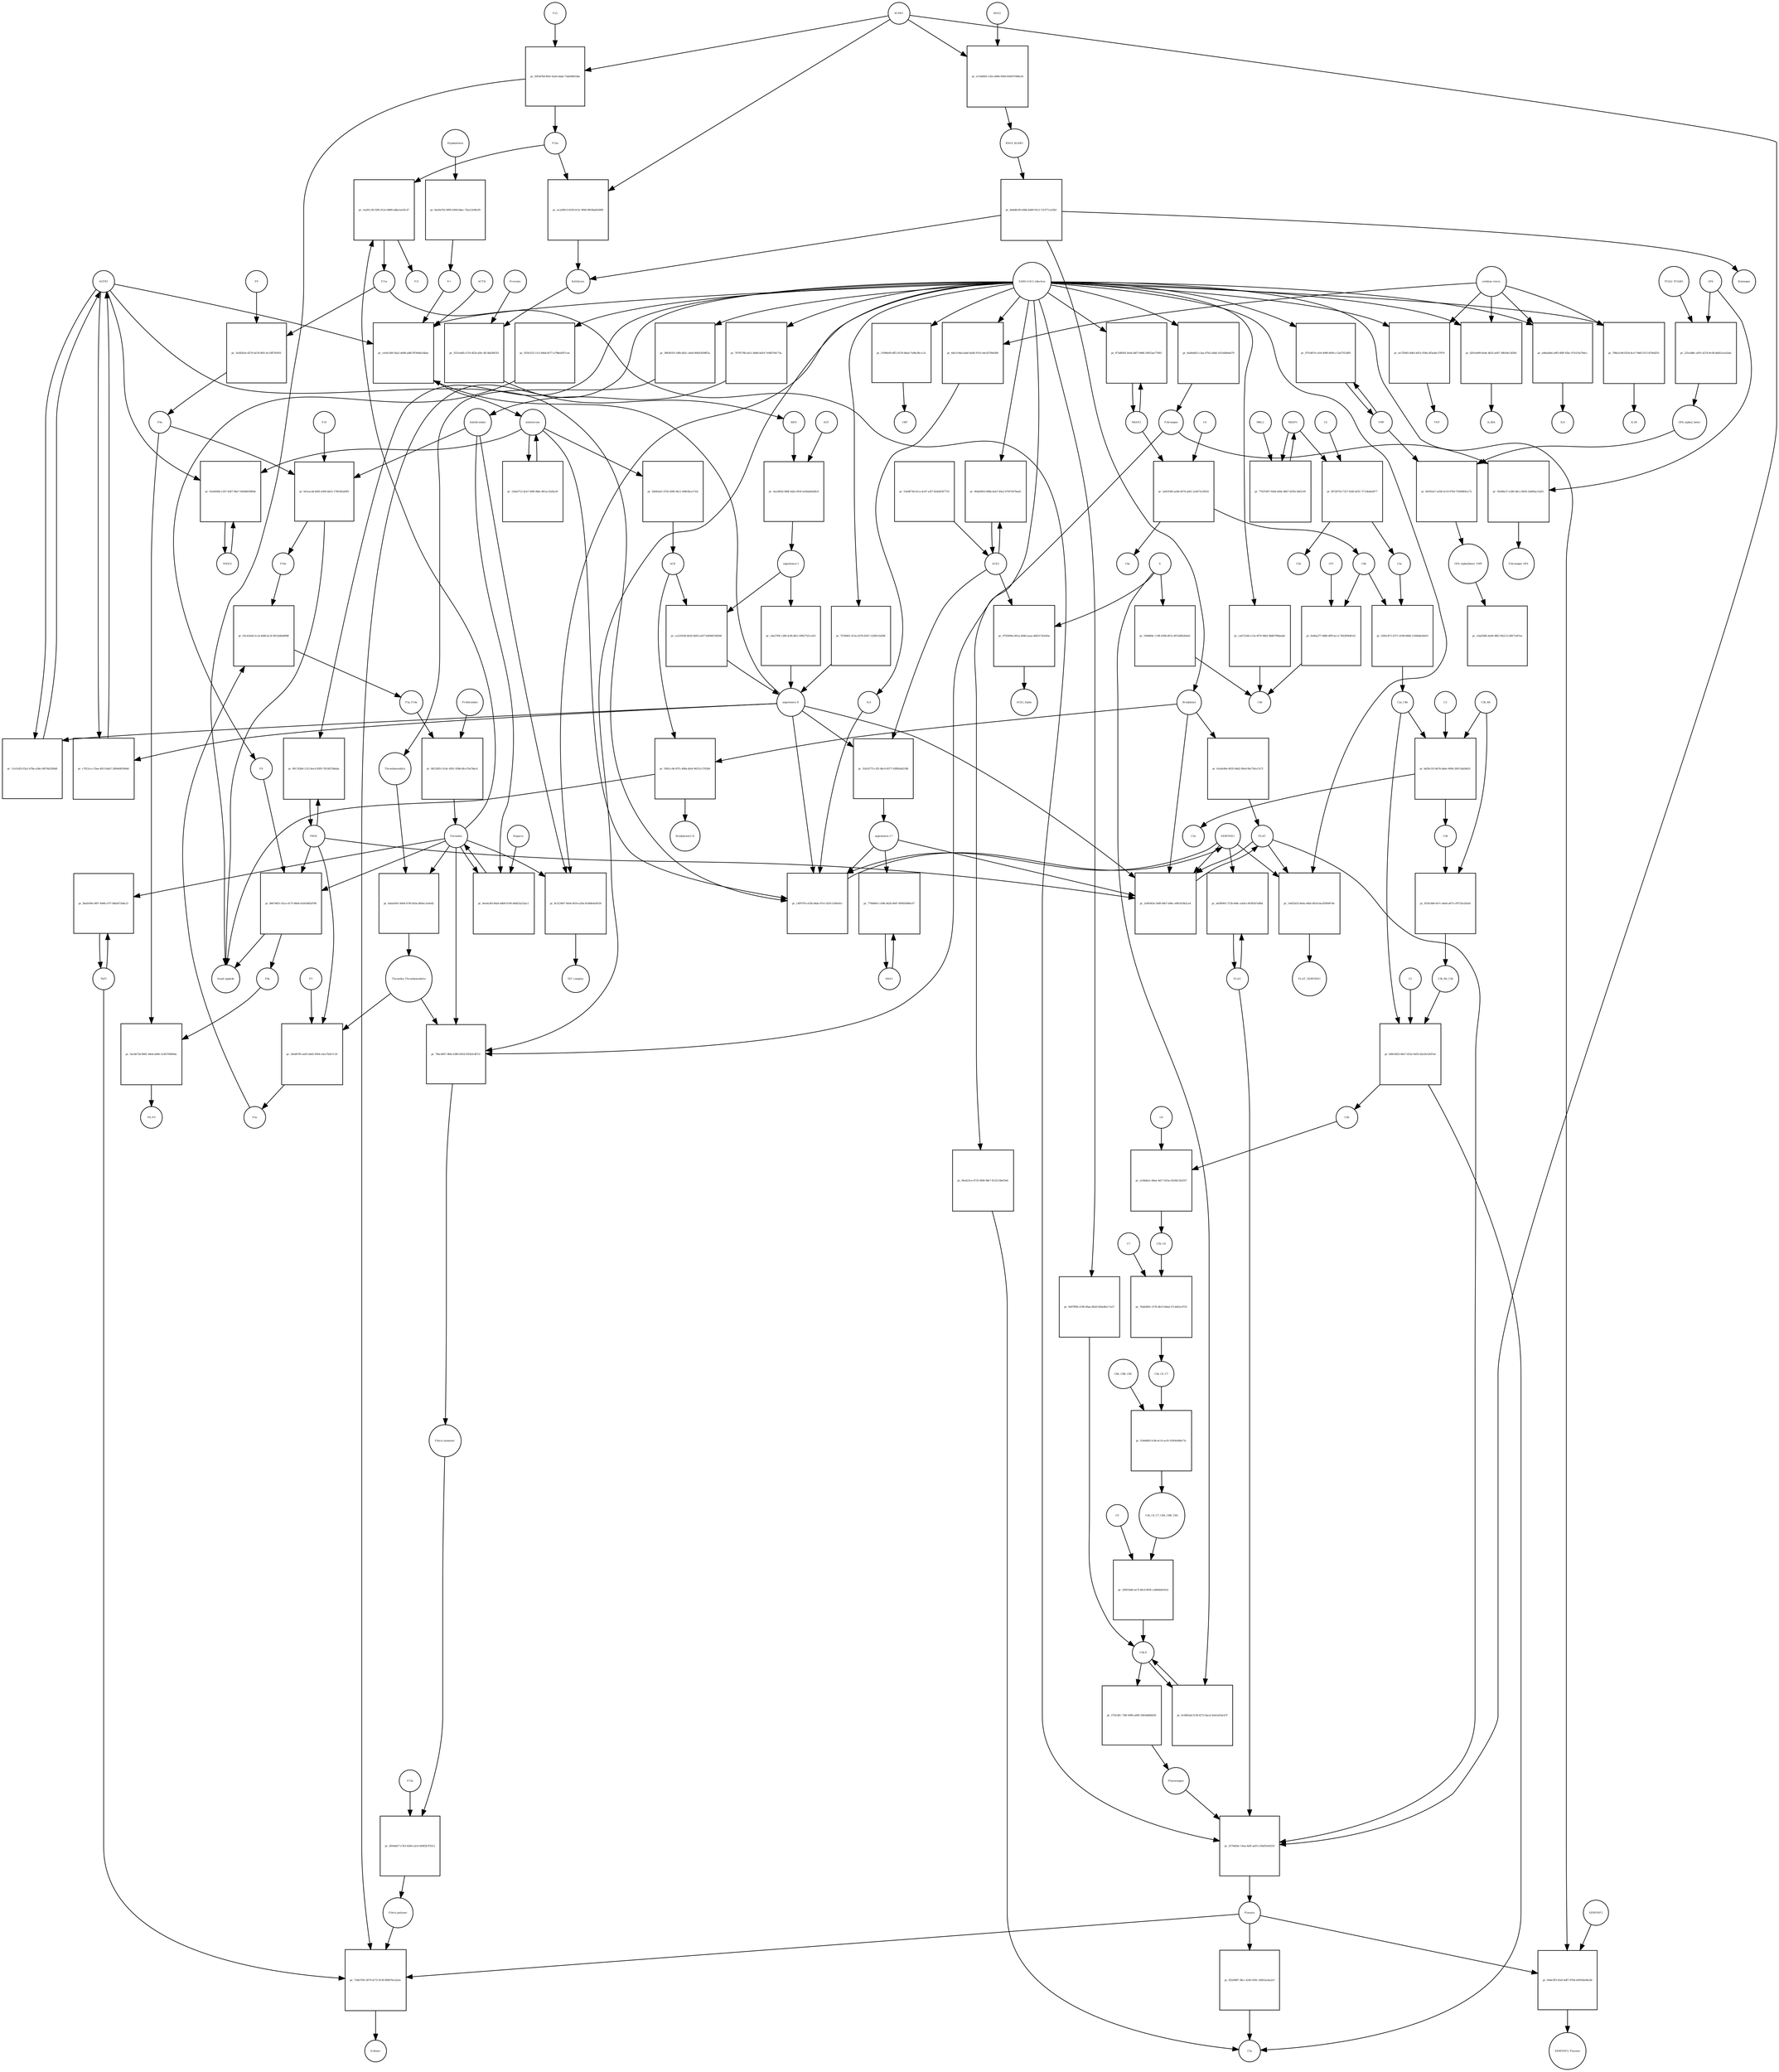 strict digraph  {
F8 [annotation="urn_miriam_hgnc_3546|urn_miriam_taxonomy_9606", bipartite=0, cls=macromolecule, fontsize=4, label=F8, shape=circle];
"pr_84674851-02ca-4175-8bb4-b1b03082d780" [annotation="", bipartite=1, cls=process, fontsize=4, label="pr_84674851-02ca-4175-8bb4-b1b03082d780", shape=square];
"Small peptide" [annotation=urn_miriam_mesh_D010446, bipartite=0, cls=macromolecule, fontsize=4, label="Small peptide", shape=circle];
F8a [annotation="urn_miriam_hgnc.symbol_F8|urn_miriam_mesh_D015944|urn_miriam_taxonomy_9606", bipartite=0, cls=macromolecule, fontsize=4, label=F8a, shape=circle];
Thrombin [annotation="urn_miriam_hgnc_3535|urn_miriam_taxonomy_9606", bipartite=0, cls=macromolecule, fontsize=4, label=Thrombin, shape=circle];
PROC [annotation="urn_miriam_hgnc_9451|urn_miriam_taxonomy_9606", bipartite=0, cls=macromolecule, fontsize=4, label=PROC, shape=circle];
AGTR1 [annotation=urn_miriam_hgnc_336, bipartite=0, cls=macromolecule, fontsize=4, label=AGTR1, shape=circle];
"pr_11e51d55-f5a2-478a-a58e-f4076d23f6d8" [annotation="", bipartite=1, cls=process, fontsize=4, label="pr_11e51d55-f5a2-478a-a58e-f4076d23f6d8", shape=square];
"angiotensin II" [annotation="urn_miriam_obo.chebi_CHEBI%3A2718|urn_miriam_taxonomy_9606", bipartite=0, cls="simple chemical", fontsize=4, label="angiotensin II", shape=circle];
NR3C2 [annotation="", bipartite=0, cls=macromolecule, fontsize=4, label=NR3C2, shape=circle];
"pr_03a9449b-1187-4587-96a7-06948059ffdb" [annotation="", bipartite=1, cls=process, fontsize=4, label="pr_03a9449b-1187-4587-96a7-06948059ffdb", shape=square];
aldosterone [annotation="urn_miriam_obo.chebi_CHEBI%3A27584", bipartite=0, cls="simple chemical", fontsize=4, label=aldosterone, shape=circle];
"pr_230a9712-8cb7-46f0-9bfe-861ac32d5a39" [annotation="", bipartite=1, cls=process, fontsize=4, label="pr_230a9712-8cb7-46f0-9bfe-861ac32d5a39", shape=square];
SERPINE1 [annotation="", bipartite=0, cls=macromolecule, fontsize=4, label=SERPINE1, shape=circle];
"pr_c4f9797a-ef3b-44da-97e1-42011249a91c" [annotation="", bipartite=1, cls=process, fontsize=4, label="pr_c4f9797a-ef3b-44da-97e1-42011249a91c", shape=square];
"angiotensin I-7" [annotation="urn_miriam_obo.chebi_CHEBI%3A55438|urn_miriam_taxonomy_9606", bipartite=0, cls="simple chemical", fontsize=4, label="angiotensin I-7", shape=circle];
IL6 [annotation="urn_miriam_hgnc_6018|urn_miriam_taxonomy_9606", bipartite=0, cls=macromolecule, fontsize=4, label=IL6, shape=circle];
"pr_cee0c3d9-5ba2-4e88-ad6f-f87648a14bee" [annotation="", bipartite=1, cls=process, fontsize=4, label="pr_cee0c3d9-5ba2-4e88-ad6f-f87648a14bee", shape=square];
"SARS-CoV-2 infection" [annotation="urn_miriam_taxonomy_2697049|urn_miriam_mesh_D012327", bipartite=0, cls=phenotype, fontsize=4, label="SARS-CoV-2 infection", shape=circle];
"K+" [annotation="urn_miriam_obo.chebi_CHEBI%3A29103", bipartite=0, cls="simple chemical", fontsize=4, label="K+", shape=circle];
ACTH [annotation=urn_miriam_hgnc_9201, bipartite=0, cls="simple chemical", fontsize=4, label=ACTH, shape=circle];
"pr_7f10fd01-415a-4278-8347-132f811faf98" [annotation="", bipartite=1, cls=process, fontsize=4, label="pr_7f10fd01-415a-4278-8347-132f811faf98", shape=square];
Bradykinin [annotation="urn_miriam_obo.chebi_CHEBI%3A3165|urn_miriam_taxonomy_9606", bipartite=0, cls=macromolecule, fontsize=4, label=Bradykinin, shape=circle];
"pr_1961cc46-87f1-408a-bfe4-94551c5765b9" [annotation="", bipartite=1, cls=process, fontsize=4, label="pr_1961cc46-87f1-408a-bfe4-94551c5765b9", shape=square];
"Bradykinin(1-5)" [annotation="urn_miriam_mesh_C079000|urn_miriam_taxonomy_9606", bipartite=0, cls=macromolecule, fontsize=4, label="Bradykinin(1-5)", shape=circle];
ACE [annotation="urn_miriam_hgnc_2707|urn_miriam_taxonomy_9606", bipartite=0, cls=macromolecule, fontsize=4, label=ACE, shape=circle];
"pr_61a6e90e-8935-46d2-90a0-f6e754ce7a71" [annotation="", bipartite=1, cls=process, fontsize=4, label="pr_61a6e90e-8935-46d2-90a0-f6e754ce7a71", shape=square];
PLAT [annotation="urn_miriam_hgnc_9051|urn_miriam_taxonomy_9606", bipartite=0, cls=macromolecule, fontsize=4, label=PLAT, shape=circle];
"pr_c7612ccc-f3ae-4913-8ab7-24944005964d" [annotation="", bipartite=1, cls=process, fontsize=4, label="pr_c7612ccc-f3ae-4913-8ab7-24944005964d", shape=square];
MAS1 [annotation="", bipartite=0, cls=macromolecule, fontsize=4, label=MAS1, shape=circle];
"pr_779b89e1-c69b-442b-9847-6f0650966c07" [annotation="", bipartite=1, cls=process, fontsize=4, label="pr_779b89e1-c69b-442b-9847-6f0650966c07", shape=square];
Fibrinogen [annotation="urn_miriam_pubmed_19296670|urn_miriam_obo.go_GO%3A0005577|urn_miriam_hgnc_3661|urn_miriam_hgnc_3662|urn_miriam_hgnc_3694|urn_miriam_taxonomy_9606", bipartite=0, cls=complex, fontsize=4, label=Fibrinogen, shape=circle];
"pr_92046e57-e260-46c1-8659-24d00ac52ef1" [annotation="", bipartite=1, cls=process, fontsize=4, label="pr_92046e57-e260-46c1-8659-24d00ac52ef1", shape=square];
GP6 [annotation="urn_miriam_hgnc_HGNC%3A14388|urn_miriam_taxonomy_9606", bipartite=0, cls=macromolecule, fontsize=4, label=GP6, shape=circle];
Fibrinogen_GP6 [annotation="urn_miriam_pubmed_19296670|urn_miriam_obo.go_GO%3A0005577|urn_miriam_hgnc_HGNC%3A14388|urn_miriam_taxonomy_9606", bipartite=0, cls=complex, fontsize=4, label=Fibrinogen_GP6, shape=circle];
GP6_alpha2_beta1 [annotation="urn_miriam_pubmed_25051961|urn_miriam_taxonomy_10090|urn_miriam_hgnc_14338|urn_miriam_hgnc_6137|urn_miriam_hgnc_6153", bipartite=0, cls=complex, fontsize=4, label=GP6_alpha2_beta1, shape=circle];
"pr_d01f63a7-a438-4119-97b9-7039d85fce72" [annotation="", bipartite=1, cls=process, fontsize=4, label="pr_d01f63a7-a438-4119-97b9-7039d85fce72", shape=square];
VWF [annotation="urn_miriam_hgnc_12726|urn_miriam_taxonomy_9606", bipartite=0, cls=macromolecule, fontsize=4, label=VWF, shape=circle];
GP6_alpha2beta1_VWF [annotation="urn_miriam_pubmed_25051961|urn_miriam_taxonomy_10090|urn_miriam_hgnc_14338|urn_miriam_hgnc_6137|urn_miriam_hgnc_6153|urn_miriam_hgnc_12726", bipartite=0, cls=complex, fontsize=4, label=GP6_alpha2beta1_VWF, shape=circle];
"pr_225cdd8c-a951-4274-8c08-bbd52cea5a4c" [annotation="", bipartite=1, cls=process, fontsize=4, label="pr_225cdd8c-a951-4274-8c08-bbd52cea5a4c", shape=square];
ITGA2_ITGAB1 [annotation="urn_miriam_intact_EBI-16428357|urn_miriam_hgnc_6137|urn_miriam_hgnc_6153|urn_miriam_taxonomy_9606", bipartite=0, cls=complex, fontsize=4, label=ITGA2_ITGAB1, shape=circle];
"pr_c0ad34fb-da96-48f2-9422-fc28471e87ea" [annotation="", bipartite=1, cls="omitted process", fontsize=4, label="pr_c0ad34fb-da96-48f2-9422-fc28471e87ea", shape=square];
"Fibrin polymer" [annotation="urn_miriam_mesh_C465961|urn_miriam_taxonomy_9606", bipartite=0, cls=macromolecule, fontsize=4, label="Fibrin polymer", shape=circle];
"pr_71bb7595-2679-4172-9136-f89d70ca5a2e" [annotation="", bipartite=1, cls=process, fontsize=4, label="pr_71bb7595-2679-4172-9136-f89d70ca5a2e", shape=square];
"D-dimer" [annotation="urn_miriam_pubmed_19008457|urn_miriam_mesh_C036309|urn_miriam_taxonomy_9606", bipartite=0, cls=macromolecule, fontsize=4, label="D-dimer", shape=circle];
Plasmin [annotation="urn_miriam_hgnc.symbol_PLG|urn_miriam_mesh_D005341|urn_miriam_brenda_3.4.21.7|urn_miriam_taxonomy_9606", bipartite=0, cls=macromolecule, fontsize=4, label=Plasmin, shape=circle];
TAFI [annotation="urn_miriam_hgnc_1546|urn_miriam_taxonomy_9606", bipartite=0, cls=macromolecule, fontsize=4, label=TAFI, shape=circle];
"Fibrin monomer" [annotation="urn_miriam_mesh_C011468|urn_miriam_taxonomy_9606", bipartite=0, cls=macromolecule, fontsize=4, label="Fibrin monomer", shape=circle];
"pr_d504def7-e7b3-45b6-a2c0-440f2b7f33c2" [annotation="", bipartite=1, cls=process, fontsize=4, label="pr_d504def7-e7b3-45b6-a2c0-440f2b7f33c2", shape=square];
F13a [annotation="urn_miriam_hgnc.symbol_F13|urn_miriam_mesh_D026122|urn_miriam_brenda_2.3.2.13|urn_miriam_taxonomy_9606", bipartite=0, cls=macromolecule, fontsize=4, label=F13a, shape=circle];
"pr_ee72f945-0db3-4d7a-938a-df3a44c37970" [annotation="", bipartite=1, cls=process, fontsize=4, label="pr_ee72f945-0db3-4d7a-938a-df3a44c37970", shape=square];
TNF [annotation="urn_miriam_hgnc_11892|urn_miriam_taxonomy_9606", bipartite=0, cls=macromolecule, fontsize=4, label=TNF, shape=circle];
"cytokine storm" [annotation="urn_miriam_pubmed_2504360|urn_miriam_taxonomy_9606", bipartite=0, cls=phenotype, fontsize=4, label="cytokine storm", shape=circle];
"pr_ff2a0887-38cc-4245-930c-3d922a3aa2cf" [annotation="", bipartite=1, cls=process, fontsize=4, label="pr_ff2a0887-38cc-4245-930c-3d922a3aa2cf", shape=square];
C5a [annotation="urn_miriam_hgnc.symbol_C5|urn_miriam_mesh_D015936|urn_miriam_taxonomy_9606", bipartite=0, cls=macromolecule, fontsize=4, label=C5a, shape=circle];
"pr_57f2cdfc-736f-49f8-a498-33b5d6dfb636" [annotation="", bipartite=1, cls=process, fontsize=4, label="pr_57f2cdfc-736f-49f8-a498-33b5d6dfb636", shape=square];
Plasminogen [annotation="urn_miriam_hgnc_9071|urn_miriam_taxonomy_9606", bipartite=0, cls=macromolecule, fontsize=4, label=Plasminogen, shape=circle];
"C5b-9" [annotation="urn_miriam_obo.go_GO%3A0005579|urn_miriam_mesh_D015938|urn_miriam_mesh_D050776|urn_miriam_hgnc_1339|urn_miriam_hgnc_1346|urn_miriam_hgnc_1352|urn_miriam_hgnc_1353|urn_miriam_hgnc_1354|urn_miriam_hgnc_1358|urn_miriam_taxonomy_9606", bipartite=0, cls=complex, fontsize=4, label="C5b-9", shape=circle];
C2 [annotation="urn_miriam_hgnc_1248|urn_miriam_taxonomy_9606", bipartite=0, cls=macromolecule, fontsize=4, label=C2, shape=circle];
"pr_f8728754-7327-43d5-bf35-71724e8a0477" [annotation="", bipartite=1, cls=process, fontsize=4, label="pr_f8728754-7327-43d5-bf35-71724e8a0477", shape=square];
C2a [annotation="urn_miriam_hgnc.symbol_C2|urn_miriam_mesh_D050678|urn_miriam_taxonomy_9606", bipartite=0, cls=macromolecule, fontsize=4, label=C2a, shape=circle];
C2b [annotation="urn_miriam_hgnc.symbol_C2|urn_miriam_mesh_D050679|urn_miriam_taxonomy_9606", bipartite=0, cls=macromolecule, fontsize=4, label=C2b, shape=circle];
MASP1 [annotation="urn_miriam_hgnc_6901|urn_miriam_taxonomy_9606", bipartite=0, cls=macromolecule, fontsize=4, label=MASP1, shape=circle];
"pr_d201e699-6ede-4b35-a647-39b59a13f5b0" [annotation="", bipartite=1, cls=process, fontsize=4, label="pr_d201e699-6ede-4b35-a647-39b59a13f5b0", shape=square];
IL2RA [annotation="urn_miriam_hgnc_6008|urn_miriam_taxonomy_9606", bipartite=0, cls=macromolecule, fontsize=4, label=IL2RA, shape=circle];
"pr_a9ba4de6-a9f5-4f8f-92bc-07e510a79dcc" [annotation="", bipartite=1, cls=process, fontsize=4, label="pr_a9ba4de6-a9f5-4f8f-92bc-07e510a79dcc", shape=square];
IL8 [annotation="urn_miriam_hgnc_6025|urn_miriam_taxonomy_9606", bipartite=0, cls=macromolecule, fontsize=4, label=IL8, shape=circle];
"pr_06a423ce-4735-4f84-98e7-812513be03e6" [annotation="", bipartite=1, cls=process, fontsize=4, label="pr_06a423ce-4735-4f84-98e7-812513be03e6", shape=square];
"pr_64e1c94d-ada6-4a0b-97e5-e8cd370b0366" [annotation="", bipartite=1, cls=process, fontsize=4, label="pr_64e1c94d-ada6-4a0b-97e5-e8cd370b0366", shape=square];
"pr_788a3c9b-0254-4ce7-9b02-9111478d2f55" [annotation="", bipartite=1, cls=process, fontsize=4, label="pr_788a3c9b-0254-4ce7-9b02-9111478d2f55", shape=square];
IL1B [annotation="urn_miriam_hgnc_5992|urn_miriam_taxonomy_9606", bipartite=0, cls=macromolecule, fontsize=4, label=IL1B, shape=circle];
Prorenin [annotation="urn_miriam_hgnc_9958|urn_miriam_taxonomy_9606", bipartite=0, cls=macromolecule, fontsize=4, label=Prorenin, shape=circle];
"pr_3551edd5-a710-4f2d-af9c-4fc5bb3bf353" [annotation="", bipartite=1, cls=process, fontsize=4, label="pr_3551edd5-a710-4f2d-af9c-4fc5bb3bf353", shape=square];
REN [annotation="urn_miriam_hgnc.symbol_REN|urn_miriam_taxonomy_9606", bipartite=0, cls=macromolecule, fontsize=4, label=REN, shape=circle];
Kallikrein [annotation="urn_miriam_hgnc.symbol_KLKB1|urn_miriam_mesh_D020842|urn_miriam_brenda_3.4.21.34|urn_miriam_taxonomy_9606", bipartite=0, cls=macromolecule, fontsize=4, label=Kallikrein, shape=circle];
KLKB1 [annotation="urn_miriam_hgnc_6371|urn_miriam_taxonomy_9606", bipartite=0, cls=macromolecule, fontsize=4, label=KLKB1, shape=circle];
"pr_aca280c5-b330-413c-9f46-9816ba6436f8" [annotation="", bipartite=1, cls=process, fontsize=4, label="pr_aca280c5-b330-413c-9f46-9816ba6436f8", shape=square];
F12a [annotation="urn_miriam_hgnc.symbol_F12|urn_miriam_mesh_D015956|urn_miriam_brenda_3.4.21.38|urn_miriam_taxonomy_9606", bipartite=0, cls=macromolecule, fontsize=4, label=F12a, shape=circle];
"pr_38636355-5dfb-462c-a9a6-80b43058ff2a" [annotation="", bipartite=1, cls=process, fontsize=4, label="pr_38636355-5dfb-462c-a9a6-80b43058ff2a", shape=square];
Thrombomodulin [annotation="urn_miriam_hgnc_11784|urn_miriam_taxonomy_9606", bipartite=0, cls=macromolecule, fontsize=4, label=Thrombomodulin, shape=circle];
"pr_044e1ff3-45ef-4df7-9784-e0935be9b22b" [annotation="", bipartite=1, cls=process, fontsize=4, label="pr_044e1ff3-45ef-4df7-9784-e0935be9b22b", shape=square];
SERPINF2 [annotation="urn_miriam_hgnc_9075|urn_miriam_taxonomy_9606", bipartite=0, cls=macromolecule, fontsize=4, label=SERPINF2, shape=circle];
SERPINF2_Plasmin [annotation="urn_miriam_pubmed_2437112|urn_miriam_biogrid_314240|urn_miriam_hgnc_9075|urn_miriam_mesh_D005341|urn_miriam_taxonomy_9606", bipartite=0, cls=complex, fontsize=4, label=SERPINF2_Plasmin, shape=circle];
"pr_cab7210d-c13a-4f74-94b5-9b8b799beabb" [annotation="", bipartite=1, cls=process, fontsize=4, label="pr_cab7210d-c13a-4f74-94b5-9b8b799beabb", shape=square];
C4d [annotation="urn_miriam_hgnc.symbol_C4b|urn_miriam_mesh_C032261|urn_miriam_taxonomy_9606", bipartite=0, cls=macromolecule, fontsize=4, label=C4d, shape=circle];
"pr_5607ff0b-2199-49aa-8b20-826e6b1c7a57" [annotation="", bipartite=1, cls=process, fontsize=4, label="pr_5607ff0b-2199-49aa-8b20-826e6b1c7a57", shape=square];
"pr_8917d3b9-1312-4ec0-85f0-7053827b8ada" [annotation="", bipartite=1, cls=process, fontsize=4, label="pr_8917d3b9-1312-4ec0-85f0-7053827b8ada", shape=square];
"pr_07f1d874-c416-499f-b956-c12af75534f9" [annotation="", bipartite=1, cls=process, fontsize=4, label="pr_07f1d874-c416-499f-b956-c12af75534f9", shape=square];
"pr_51996ef9-dff2-4576-b8ad-7a96cf8ccc2c" [annotation="", bipartite=1, cls=process, fontsize=4, label="pr_51996ef9-dff2-4576-b8ad-7a96cf8ccc2c", shape=square];
CRP [annotation="urn_miriam_hgnc_2367|urn_miriam_taxonomy_9606", bipartite=0, cls=macromolecule, fontsize=4, label=CRP, shape=circle];
"pr_0c6683ab-f128-4273-8acd-5eb1a624cb7f" [annotation="", bipartite=1, cls=process, fontsize=4, label="pr_0c6683ab-f128-4273-8acd-5eb1a624cb7f", shape=square];
S [annotation="urn_miriam_uniprot_P0DTC2|urn_miriam_uniprot_P59594|urn_miriam_taxonomy_2697049", bipartite=0, cls=macromolecule, fontsize=4, label=S, shape=circle];
"pr_1f48484c-118f-439b-867a-897a866264a0" [annotation="", bipartite=1, cls=process, fontsize=4, label="pr_1f48484c-118f-439b-867a-897a866264a0", shape=square];
"pr_31d1d775-c3f2-4bc9-8377-93f8fa0d2188" [annotation="", bipartite=1, cls=process, fontsize=4, label="pr_31d1d775-c3f2-4bc9-8377-93f8fa0d2188", shape=square];
ACE2 [annotation="urn_miriam_hgnc_13557|urn_miriam_taxonomy_9606", bipartite=0, cls=macromolecule, fontsize=4, label=ACE2, shape=circle];
"pr_53e0873b-01ca-4c87-a5f7-824d5f3f7735" [annotation="", bipartite=1, cls=process, fontsize=4, label="pr_53e0873b-01ca-4c87-a5f7-824d5f3f7735", shape=square];
"pr_9793009a-861a-4046-aaaa-d6631743e83a" [annotation="", bipartite=1, cls=process, fontsize=4, label="pr_9793009a-861a-4046-aaaa-d6631743e83a", shape=square];
ACE2_Spike [annotation="urn_miriam_pdb_6CS2|urn_miriam_hgnc_13557|urn_miriam_uniprot_P0DTC2|urn_miriam_taxonomy_9606|urn_miriam_taxonomy_2697049", bipartite=0, cls=complex, fontsize=4, label=ACE2_Spike, shape=circle];
"pr_90da6963-49bb-4eb7-85a2-97f47837bed2" [annotation="", bipartite=1, cls=process, fontsize=4, label="pr_90da6963-49bb-4eb7-85a2-97f47837bed2", shape=square];
"pr_7879178b-ab11-4b66-bd19-7e0bf704173a" [annotation="", bipartite=1, cls=process, fontsize=4, label="pr_7879178b-ab11-4b66-bd19-7e0bf704173a", shape=square];
Antithrombin [annotation="urn_miriam_hgnc_775|urn_miriam_taxonomy_9606", bipartite=0, cls=macromolecule, fontsize=4, label=Antithrombin, shape=circle];
"pr_5f1fe533-11cf-446d-b577-a79bed507cae" [annotation="", bipartite=1, cls=process, fontsize=4, label="pr_5f1fe533-11cf-446d-b577-a79bed507cae", shape=square];
C4b [annotation="urn_miriam_hgnc_1324|urn_miriam_taxonomy_9606", bipartite=0, cls=macromolecule, fontsize=4, label=C4b, shape=circle];
"pr_0e4ba377-68bf-4ff9-bcc2-7b02f944fc62" [annotation="", bipartite=1, cls=process, fontsize=4, label="pr_0e4ba377-68bf-4ff9-bcc2-7b02f944fc62", shape=square];
CFI [annotation="urn_miriam_hgnc_2771|urn_miriam_taxonomy_9606", bipartite=0, cls=macromolecule, fontsize=4, label=CFI, shape=circle];
C3b [annotation="urn_miriam_hgnc.symbol_C3|urn_miriam_mesh_D003179|urn_miriam_taxonomy_9606", bipartite=0, cls=macromolecule, fontsize=4, label=C3b, shape=circle];
"pr_953fcdb8-0e7c-44ed-a875-cf9725e2d3a9" [annotation="", bipartite=1, cls=process, fontsize=4, label="pr_953fcdb8-0e7c-44ed-a875-cf9725e2d3a9", shape=square];
C3b_Bb [annotation="urn_miriam_pubmed_12440962|urn_miriam_brenda_3.4.21.47|urn_miriam_mesh_D051561|urn_miriam_mesh_D003179|urn_miriam_hgnc_1037|urn_miriam_taxonomy_9606", bipartite=0, cls=complex, fontsize=4, label=C3b_Bb, shape=circle];
C3b_Bb_C3b [annotation="urn_miriam_pubmed_12440962|urn_miriam_brenda_34.4.21.47|urn_miriam_mesh_D051566|urn_miriam_mesh_D003179|urn_miriam_hgnc_1037|urn_miriam_taxonomy_9606", bipartite=0, cls=complex, fontsize=4, label=C3b_Bb_C3b, shape=circle];
"pr_5585c871-0371-4198-866b-1166b4b26d10" [annotation="", bipartite=1, cls=process, fontsize=4, label="pr_5585c871-0371-4198-866b-1166b4b26d10", shape=square];
C2a_C4b [annotation="urn_miriam_mesh_D051574|urn_miriam_brenda_3.4.21.43|urn_miriam_mesh_D050678|urn_miriam_hgnc_1324|urn_miriam_taxonomy_9606", bipartite=0, cls=complex, fontsize=4, label=C2a_C4b, shape=circle];
C4 [annotation="urn_miriam_mesh_D00318|urn_miriam_taxonomy_9606", bipartite=0, cls=macromolecule, fontsize=4, label=C4, shape=circle];
"pr_2a81936f-ae8b-4074-ab61-2cb073c5f024" [annotation="", bipartite=1, cls=process, fontsize=4, label="pr_2a81936f-ae8b-4074-ab61-2cb073c5f024", shape=square];
C4a [annotation="urn_miriam_hgnc_1323|urn_miriam_taxonomy_9606", bipartite=0, cls=macromolecule, fontsize=4, label=C4a, shape=circle];
MASP2 [annotation="urn_miriam_hgnc_6902|urn_miriam_taxonomy_9606", bipartite=0, cls=macromolecule, fontsize=4, label=MASP2, shape=circle];
"pr_77637d67-926d-400e-8667-8595c3bf2c09" [annotation="", bipartite=1, cls=process, fontsize=4, label="pr_77637d67-926d-400e-8667-8595c3bf2c09", shape=square];
MBL2 [annotation="urn_miriam_hgnc_6902|urn_miriam_taxonomy_9606", bipartite=0, cls=macromolecule, fontsize=4, label=MBL2, shape=circle];
"pr_873d85fd-3e44-4bf7-b966-29923ae77d93" [annotation="", bipartite=1, cls=process, fontsize=4, label="pr_873d85fd-3e44-4bf7-b966-29923ae77d93", shape=square];
PLAU [annotation="urn_miriam_hgnc_9052|urn_miriam_taxonomy_9606", bipartite=0, cls=macromolecule, fontsize=4, label=PLAU, shape=circle];
"pr_a65f6901-372b-448c-a43d-c40392b7a8bd" [annotation="", bipartite=1, cls=process, fontsize=4, label="pr_a65f6901-372b-448c-a43d-c40392b7a8bd", shape=square];
C5b_C6_C7_C8A_C8B_C8G [annotation="urn_miriam_pubmed_28630159|urn_miriam_mesh_C042295|urn_miriam_mesh_D050776|urn_miriam_hgnc_1339|urn_miriam_hgnc_1352|urn_miriam_hgnc_1353|urn_miriam_hgnc_1354|urn_miriam_taxonomy_9606", bipartite=0, cls=complex, fontsize=4, label=C5b_C6_C7_C8A_C8B_C8G, shape=circle];
"pr_209554d6-ae7f-40c0-805f-cafb64d4341d" [annotation="", bipartite=1, cls=process, fontsize=4, label="pr_209554d6-ae7f-40c0-805f-cafb64d4341d", shape=square];
C9 [annotation="urn_miriam_hgnc_1358|urn_miriam_taxonomy_9606", bipartite=0, cls=macromolecule, fontsize=4, label=C9, shape=circle];
C5b_C6_C7 [annotation="urn_miriam_pubmed_28630159|urn_miriam_mesh_C037453|urn_miriam_mesh_D050776|urn_miriam_hgnc_1339|urn_miriam_hgnc_1346|urn_miriam_taxonomy_9606", bipartite=0, cls=complex, fontsize=4, label=C5b_C6_C7, shape=circle];
"pr_f18d4685-fc9b-4c10-ac91-0595e9d9e73c" [annotation="", bipartite=1, cls=process, fontsize=4, label="pr_f18d4685-fc9b-4c10-ac91-0595e9d9e73c", shape=square];
C8A_C8B_C8G [annotation="urn_miriam_mesh_D003185|urn_miriam_hgnc_1353|urn_miriam_hgnc_1352|urn_miriam_hgnc_1354|urn_miriam_taxonomy_9606", bipartite=0, cls=complex, fontsize=4, label=C8A_C8B_C8G, shape=circle];
C5b_C6 [annotation="urn_miriam_mesh_C050974|urn_miriam_mesh_D050776|urn_miriam_hgnc_1339|urn_miriam_taxonomy_9606", bipartite=0, cls=complex, fontsize=4, label=C5b_C6, shape=circle];
"pr_76d43841-157b-4b15-b9ad-27c4452cd723" [annotation="", bipartite=1, cls=process, fontsize=4, label="pr_76d43841-157b-4b15-b9ad-27c4452cd723", shape=square];
C7 [annotation="urn_miriam_hgnc_HGNC%3A1346|urn_miriam_taxonomy_9606", bipartite=0, cls=macromolecule, fontsize=4, label=C7, shape=circle];
C5b [annotation="urn_miriam_hgnc.symbol_C5|urn_miriam_mesh_D050776|urn_miriam_taxonomy_9606", bipartite=0, cls=macromolecule, fontsize=4, label=C5b, shape=circle];
"pr_a10bda2c-68aa-4d17-b55a-d326b13b3357" [annotation="", bipartite=1, cls=process, fontsize=4, label="pr_a10bda2c-68aa-4d17-b55a-d326b13b3357", shape=square];
C6 [annotation="urn_miriam_hgnc_1339|urn_miriam_taxonomy_9606", bipartite=0, cls=macromolecule, fontsize=4, label=C6, shape=circle];
C5 [annotation="urn_miriam_hgnc_1331|urn_miriam_taxonomy_9606", bipartite=0, cls=macromolecule, fontsize=4, label=C5, shape=circle];
"pr_649c9d33-6be7-453a-9a93-d2e2b12fd7ed" [annotation="", bipartite=1, cls=process, fontsize=4, label="pr_649c9d33-6be7-453a-9a93-d2e2b12fd7ed", shape=square];
C3 [annotation="urn_miriam_hgnc_1318|urn_miriam_taxonomy_9606", bipartite=0, cls=macromolecule, fontsize=4, label=C3, shape=circle];
"pr_bd29c31f-bb76-4a6e-9496-20011bd3d431" [annotation="", bipartite=1, cls=process, fontsize=4, label="pr_bd29c31f-bb76-4a6e-9496-20011bd3d431", shape=square];
C3a [annotation="urn_miriam_hgnc.symbol_C3|urn_miriam_mesh_D015926|urn_miriam_taxonomy_9606", bipartite=0, cls=macromolecule, fontsize=4, label=C3a, shape=circle];
"pr_6aba9501-9d44-474f-b43a-bffdec1e6ed2" [annotation="", bipartite=1, cls=process, fontsize=4, label="pr_6aba9501-9d44-474f-b43a-bffdec1e6ed2", shape=square];
Thrombin_Thrombomodulin [annotation="urn_miriam_pubmed_6282863|urn_miriam_taxonomy_9986|urn_miriam_biogrid_283352|urn_miriam_mesh_D013917|urn_miriam_hgnc_11784", bipartite=0, cls=complex, fontsize=4, label=Thrombin_Thrombomodulin, shape=circle];
"pr_78acd857-9bfa-4380-b954-f5f5d3c8f7cf" [annotation="", bipartite=1, cls=process, fontsize=4, label="pr_78acd857-9bfa-4380-b954-f5f5d3c8f7cf", shape=square];
KNG1_KLKB1 [annotation="urn_miriam_pubmed_17598838|urn_miriam_intact_EBI-10087151|urn_miriam_hgnc_6371|urn_miriam_hgnc_6383|urn_miriam_taxonomy_9606", bipartite=0, cls=complex, fontsize=4, label=KNG1_KLKB1, shape=circle];
"pr_bb4d8c06-e6bb-4d49-93c2-7cf377ca23b5" [annotation="", bipartite=1, cls=process, fontsize=4, label="pr_bb4d8c06-e6bb-4d49-93c2-7cf377ca23b5", shape=square];
Kininogen [annotation="urn_miriam_hgnc.symbol_KNG1|urn_miriam_mesh_D019679|urn_miriam_taxonomy_9606", bipartite=0, cls=macromolecule, fontsize=4, label=Kininogen, shape=circle];
"pr_6a46d443-c3aa-47b2-a84d-1433a8b4a079" [annotation="", bipartite=1, cls=process, fontsize=4, label="pr_6a46d443-c3aa-47b2-a84d-1433a8b4a079", shape=square];
"angiotensin I" [annotation="urn_miriam_obo.chebi_CHEBI%3A2718|urn_miriam_taxonomy_9606", bipartite=0, cls="simple chemical", fontsize=4, label="angiotensin I", shape=circle];
"pr_cba57f0f-c280-4cfb-8fe1-69927521ce03" [annotation="", bipartite=1, cls=process, fontsize=4, label="pr_cba57f0f-c280-4cfb-8fe1-69927521ce03", shape=square];
"pr_14d52b33-8e6a-44b5-8024-bac85f69674e" [annotation="", bipartite=1, cls=process, fontsize=4, label="pr_14d52b33-8e6a-44b5-8024-bac85f69674e", shape=square];
PLAT_SERPINE1 [annotation="urn_miriam_pubmed_22449964|urn_miriam_intact_EBI-7800882|urn_miriam_hgnc_9051|urn_miriam_hgnc_8593|urn_miriam_taxonomy_9606", bipartite=0, cls=complex, fontsize=4, label=PLAT_SERPINE1, shape=circle];
"pr_fbad189e-0f67-4946-a7f7-0bb5673ddc21" [annotation="", bipartite=1, cls=process, fontsize=4, label="pr_fbad189e-0f67-4946-a7f7-0bb5673ddc21", shape=square];
"pr_2e90363e-5b8f-44b7-b96c-e89c619b2ca4" [annotation="", bipartite=1, cls=process, fontsize=4, label="pr_2e90363e-5b8f-44b7-b96c-e89c619b2ca4", shape=square];
"pr_8c523467-9eb4-4016-a29a-81d68e4a9526" [annotation="", bipartite=1, cls=process, fontsize=4, label="pr_8c523467-9eb4-4016-a29a-81d68e4a9526", shape=square];
"TAT complex" [annotation="urn_miriam_pubmed_22930518|urn_miriam_mesh_C046193|urn_miriam_mesh_D013917|urn_miriam_hgnc_775|urn_miriam_taxonomy_9606", bipartite=0, cls=complex, fontsize=4, label="TAT complex", shape=circle];
"pr_2576d5dc-14ea-4eff-aa03-c59af03e8218" [annotation="", bipartite=1, cls=process, fontsize=4, label="pr_2576d5dc-14ea-4eff-aa03-c59af03e8218", shape=square];
F11a [annotation="urn_miriam_hgnc.symbol_F11|urn_miriam_mesh_D015945|urn_miriam_brenda_3.4.21.27|urn_miriam_taxonomy_9606", bipartite=0, cls=macromolecule, fontsize=4, label=F11a, shape=circle];
"pr_4ee4a3fd-9da6-4db8-9149-d4db32a32ac1" [annotation="", bipartite=1, cls=process, fontsize=4, label="pr_4ee4a3fd-9da6-4db8-9149-d4db32a32ac1", shape=square];
Heparin [annotation="urn_miriam_pubmed_708377|urn_miriam_obo.chebi_CHEBI%3A28304|urn_miriam_taxonomy_9606", bipartite=0, cls="simple chemical", fontsize=4, label=Heparin, shape=circle];
Prothrombin [annotation="urn_miriam_hgnc_3535|urn_miriam_taxonomy_9606", bipartite=0, cls=macromolecule, fontsize=4, label=Prothrombin, shape=circle];
"pr_06532851-01dc-4561-958d-6fce70a7bdcd" [annotation="", bipartite=1, cls=process, fontsize=4, label="pr_06532851-01dc-4561-958d-6fce70a7bdcd", shape=square];
F5a_F10a [annotation="urn_miriam_pubmed_2303476|urn_miriam_mesh_C022475|urn_miriam_mesh_D15943|urn_miriam_mesh_D015951|urn_miriam_taxonomy_9606", bipartite=0, cls=complex, fontsize=4, label=F5a_F10a, shape=circle];
F10a [annotation="urn_miriam_hgnc.symbol_F10|urn_miriam_mesh_D015951|urn_miriam_brenda_3.4.21.6|urn_miriam_taxonomy_9606", bipartite=0, cls=macromolecule, fontsize=4, label=F10a, shape=circle];
"pr_03c43e0d-5ccb-4d46-bc2f-6912b4bd908f" [annotation="", bipartite=1, cls=process, fontsize=4, label="pr_03c43e0d-5ccb-4d46-bc2f-6912b4bd908f", shape=square];
F5a [annotation="urn_miriam_hgnc.symbol_F5|urn_miriam_mesh_D015943|urn_miriam_taxonomy_9606", bipartite=0, cls=macromolecule, fontsize=4, label=F5a, shape=circle];
F5 [annotation="urn_miriam_hgnc_3541|urn_miriam_taxonomy_9606", bipartite=0, cls=macromolecule, fontsize=4, label=F5, shape=circle];
"pr_24ed07f0-ea65-44d3-9594-cbce7b5e7c18" [annotation="", bipartite=1, cls=process, fontsize=4, label="pr_24ed07f0-ea65-44d3-9594-cbce7b5e7c18", shape=square];
F9a [annotation="urn_miriam_hgnc.symbol_F9|urn_miriam_mesh_D015949|urn_miriam_taxonomy_9606", bipartite=0, cls=macromolecule, fontsize=4, label=F9a, shape=circle];
"pr_5acbb73d-9681-44eb-a840-3c4f3766694a" [annotation="", bipartite=1, cls=process, fontsize=4, label="pr_5acbb73d-9681-44eb-a840-3c4f3766694a", shape=square];
F8_F9 [annotation="urn_miriam_pubmed_22471307|urn_miriam_hgnc_3546|urn_miriam_hgnc_35531|urn_miriam_intact_EBI-11621595|urn_miriam_taxonomy_9606", bipartite=0, cls=complex, fontsize=4, label=F8_F9, shape=circle];
F9 [annotation="urn_miriam_hgnc_35531|urn_miriam_taxonomy_9606", bipartite=0, cls=macromolecule, fontsize=4, label=F9, shape=circle];
"pr_3e582b3e-d270-4a7d-9fd1-6c33ff7b5951" [annotation="", bipartite=1, cls=process, fontsize=4, label="pr_3e582b3e-d270-4a7d-9fd1-6c33ff7b5951", shape=square];
"pr_e135d045-135e-4984-9560-656937084e24" [annotation="", bipartite=1, cls=process, fontsize=4, label="pr_e135d045-135e-4984-9560-656937084e24", shape=square];
KNG1 [annotation="urn_miriam_hgnc.symbol_6383|urn_miriam_taxonomy_9606", bipartite=0, cls=macromolecule, fontsize=4, label=KNG1, shape=circle];
"pr_1ae91c36-52f6-412e-b889-adba1ae5fc47" [annotation="", bipartite=1, cls=process, fontsize=4, label="pr_1ae91c36-52f6-412e-b889-adba1ae5fc47", shape=square];
F11 [annotation="urn_miriam_hgnc_3529|urn_miriam_taxonomy_9606", bipartite=0, cls=macromolecule, fontsize=4, label=F11, shape=circle];
F12 [annotation="urn_miriam_hgnc_3530|urn_miriam_taxonomy_9606", bipartite=0, cls=macromolecule, fontsize=4, label=F12, shape=circle];
"pr_05f3d76d-fb41-43a9-abab-73def4f833ba" [annotation="", bipartite=1, cls=process, fontsize=4, label="pr_05f3d76d-fb41-43a9-abab-73def4f833ba", shape=square];
"pr_ca219168-4b39-4b93-a437-b4940f148560" [annotation="", bipartite=1, cls=process, fontsize=4, label="pr_ca219168-4b39-4b93-a437-b4940f148560", shape=square];
F10 [annotation="urn_miriam_hgnc_3528|urn_miriam_taxonomy_9606", bipartite=0, cls=macromolecule, fontsize=4, label=F10, shape=circle];
"pr_bf1eacdd-b0f6-4369-bb53-1766383af9f5" [annotation="", bipartite=1, cls=process, fontsize=4, label="pr_bf1eacdd-b0f6-4369-bb53-1766383af9f5", shape=square];
AGT [annotation="urn_miriam_hgnc_333|urn_miriam_taxonomy_9606", bipartite=0, cls=macromolecule, fontsize=4, label=AGT, shape=circle];
"pr_3ea39f26-98df-4d2a-903f-ee0bab0d28c6" [annotation="", bipartite=1, cls=process, fontsize=4, label="pr_3ea39f26-98df-4d2a-903f-ee0bab0d28c6", shape=square];
"pr_20b43a61-07d3-40f6-9b11-f0863bce17ed" [annotation="", bipartite=1, cls=process, fontsize=4, label="pr_20b43a61-07d3-40f6-9b11-f0863bce17ed", shape=square];
"pr_6ea0a7b2-0f99-4366-bbec-7faa12e96cf9" [annotation="", bipartite=1, cls=process, fontsize=4, label="pr_6ea0a7b2-0f99-4366-bbec-7faa12e96cf9", shape=square];
Hypokalemia [annotation="urn_miriam_mesh_D007008|urn_miriam_taxonomy_9606", bipartite=0, cls=phenotype, fontsize=4, label=Hypokalemia, shape=circle];
F8 -> "pr_84674851-02ca-4175-8bb4-b1b03082d780"  [annotation="", interaction_type=consumption];
"pr_84674851-02ca-4175-8bb4-b1b03082d780" -> "Small peptide"  [annotation="", interaction_type=production];
"pr_84674851-02ca-4175-8bb4-b1b03082d780" -> F8a  [annotation="", interaction_type=production];
F8a -> "pr_5acbb73d-9681-44eb-a840-3c4f3766694a"  [annotation="", interaction_type=consumption];
Thrombin -> "pr_84674851-02ca-4175-8bb4-b1b03082d780"  [annotation="urn_miriam_pubmed_15746105|urn_miriam_taxonomy_9606", interaction_type=catalysis];
Thrombin -> "pr_6aba9501-9d44-474f-b43a-bffdec1e6ed2"  [annotation="", interaction_type=consumption];
Thrombin -> "pr_78acd857-9bfa-4380-b954-f5f5d3c8f7cf"  [annotation="urn_miriam_pubmed_6282863|urn_miriam_pubmed_28228446|urn_miriam_pubmed_2117226|urn_miriam_taxonomy_9606", interaction_type=catalysis];
Thrombin -> "pr_fbad189e-0f67-4946-a7f7-0bb5673ddc21"  [annotation="urn_miriam_pubmed_23809134|urn_miriam_taxonomy_9823", interaction_type=catalysis];
Thrombin -> "pr_8c523467-9eb4-4016-a29a-81d68e4a9526"  [annotation="", interaction_type=consumption];
Thrombin -> "pr_4ee4a3fd-9da6-4db8-9149-d4db32a32ac1"  [annotation="", interaction_type=consumption];
Thrombin -> "pr_1ae91c36-52f6-412e-b889-adba1ae5fc47"  [annotation="urn_miriam_pubmed_21304106|urn_miriam_pubmed_8631976|urn_miriam_taxonomy_9606", interaction_type=catalysis];
PROC -> "pr_84674851-02ca-4175-8bb4-b1b03082d780"  [annotation="urn_miriam_pubmed_15746105|urn_miriam_taxonomy_9606", interaction_type=inhibition];
PROC -> "pr_8917d3b9-1312-4ec0-85f0-7053827b8ada"  [annotation="", interaction_type=consumption];
PROC -> "pr_2e90363e-5b8f-44b7-b96c-e89c619b2ca4"  [annotation="urn_miriam_pubmed_10373228|urn_miriam_pubmed_3124286|urn_miriam_taxonomy_9606|urn_miriam_pubmed_12091055|urn_miriam_pubmed_3096399", interaction_type=inhibition];
PROC -> "pr_24ed07f0-ea65-44d3-9594-cbce7b5e7c18"  [annotation="urn_miriam_pubmed_6282863|urn_miriam_pubmed_6572921|urn_miriam_pubmed_2322551|urn_miriam_taxonomy_9606", interaction_type=inhibition];
AGTR1 -> "pr_11e51d55-f5a2-478a-a58e-f4076d23f6d8"  [annotation="", interaction_type=consumption];
AGTR1 -> "pr_03a9449b-1187-4587-96a7-06948059ffdb"  [annotation="urn_miriam_pubmed_21349712|urn_miriam_taxonomy_10116|urn_miriam_pubmed_7045029|urn_miriam_taxonomy_10090", interaction_type=catalysis];
AGTR1 -> "pr_c4f9797a-ef3b-44da-97e1-42011249a91c"  [annotation="urn_miriam_pubmed_2091055|urn_miriam_taxonomy_9606|urn_miriam_pubmed_8034668|urn_miriam_pubmed_20591974|urn_miriam_pubmed_11983698", interaction_type=catalysis];
AGTR1 -> "pr_cee0c3d9-5ba2-4e88-ad6f-f87648a14bee"  [annotation="urn_miriam_pubmed_8404594|urn_miriam_taxonomy_9606|urn_miriam_pubmed_173529|urn_miriam_taxonomy_9615|urn_miriam_pubmed_32565254", interaction_type=catalysis];
AGTR1 -> "pr_c7612ccc-f3ae-4913-8ab7-24944005964d"  [annotation="", interaction_type=consumption];
"pr_11e51d55-f5a2-478a-a58e-f4076d23f6d8" -> AGTR1  [annotation="", interaction_type=production];
"angiotensin II" -> "pr_11e51d55-f5a2-478a-a58e-f4076d23f6d8"  [annotation="", interaction_type=stimulation];
"angiotensin II" -> "pr_c4f9797a-ef3b-44da-97e1-42011249a91c"  [annotation="urn_miriam_pubmed_2091055|urn_miriam_taxonomy_9606|urn_miriam_pubmed_8034668|urn_miriam_pubmed_20591974|urn_miriam_pubmed_11983698", interaction_type=catalysis];
"angiotensin II" -> "pr_cee0c3d9-5ba2-4e88-ad6f-f87648a14bee"  [annotation="urn_miriam_pubmed_8404594|urn_miriam_taxonomy_9606|urn_miriam_pubmed_173529|urn_miriam_taxonomy_9615|urn_miriam_pubmed_32565254", interaction_type=catalysis];
"angiotensin II" -> "pr_c7612ccc-f3ae-4913-8ab7-24944005964d"  [annotation="urn_miriam_pubmed_8158359|urn_miriam_taxonomy_9606", interaction_type=stimulation];
"angiotensin II" -> "pr_31d1d775-c3f2-4bc9-8377-93f8fa0d2188"  [annotation="", interaction_type=consumption];
"angiotensin II" -> "pr_2e90363e-5b8f-44b7-b96c-e89c619b2ca4"  [annotation="urn_miriam_pubmed_10373228|urn_miriam_pubmed_3124286|urn_miriam_taxonomy_9606|urn_miriam_pubmed_12091055|urn_miriam_pubmed_3096399", interaction_type=catalysis];
NR3C2 -> "pr_03a9449b-1187-4587-96a7-06948059ffdb"  [annotation="", interaction_type=consumption];
"pr_03a9449b-1187-4587-96a7-06948059ffdb" -> NR3C2  [annotation="", interaction_type=production];
aldosterone -> "pr_03a9449b-1187-4587-96a7-06948059ffdb"  [annotation="urn_miriam_pubmed_21349712|urn_miriam_taxonomy_10116|urn_miriam_pubmed_7045029|urn_miriam_taxonomy_10090", interaction_type=stimulation];
aldosterone -> "pr_230a9712-8cb7-46f0-9bfe-861ac32d5a39"  [annotation="", interaction_type=consumption];
aldosterone -> "pr_c4f9797a-ef3b-44da-97e1-42011249a91c"  [annotation="urn_miriam_pubmed_2091055|urn_miriam_taxonomy_9606|urn_miriam_pubmed_8034668|urn_miriam_pubmed_20591974|urn_miriam_pubmed_11983698", interaction_type=catalysis];
aldosterone -> "pr_20b43a61-07d3-40f6-9b11-f0863bce17ed"  [annotation="urn_miriam_pubmed_5932931|urn_miriam_taxonomy_10116", interaction_type=catalysis];
"pr_230a9712-8cb7-46f0-9bfe-861ac32d5a39" -> aldosterone  [annotation="", interaction_type=production];
SERPINE1 -> "pr_c4f9797a-ef3b-44da-97e1-42011249a91c"  [annotation="", interaction_type=consumption];
SERPINE1 -> "pr_a65f6901-372b-448c-a43d-c40392b7a8bd"  [annotation="urn_miriam_pubmed_21199867|urn_miriam_taxonomy_9606", interaction_type=inhibition];
SERPINE1 -> "pr_14d52b33-8e6a-44b5-8024-bac85f69674e"  [annotation="", interaction_type=consumption];
SERPINE1 -> "pr_2e90363e-5b8f-44b7-b96c-e89c619b2ca4"  [annotation="urn_miriam_pubmed_10373228|urn_miriam_pubmed_3124286|urn_miriam_taxonomy_9606|urn_miriam_pubmed_12091055|urn_miriam_pubmed_3096399", interaction_type=inhibition];
"pr_c4f9797a-ef3b-44da-97e1-42011249a91c" -> SERPINE1  [annotation="", interaction_type=production];
"angiotensin I-7" -> "pr_c4f9797a-ef3b-44da-97e1-42011249a91c"  [annotation="urn_miriam_pubmed_2091055|urn_miriam_taxonomy_9606|urn_miriam_pubmed_8034668|urn_miriam_pubmed_20591974|urn_miriam_pubmed_11983698", interaction_type=inhibition];
"angiotensin I-7" -> "pr_779b89e1-c69b-442b-9847-6f0650966c07"  [annotation="urn_miriam_pubmed_18026570|urn_miriam_taxonomy_10090", interaction_type=stimulation];
"angiotensin I-7" -> "pr_2e90363e-5b8f-44b7-b96c-e89c619b2ca4"  [annotation="urn_miriam_pubmed_10373228|urn_miriam_pubmed_3124286|urn_miriam_taxonomy_9606|urn_miriam_pubmed_12091055|urn_miriam_pubmed_3096399", interaction_type=inhibition];
IL6 -> "pr_c4f9797a-ef3b-44da-97e1-42011249a91c"  [annotation="urn_miriam_pubmed_2091055|urn_miriam_taxonomy_9606|urn_miriam_pubmed_8034668|urn_miriam_pubmed_20591974|urn_miriam_pubmed_11983698", interaction_type=catalysis];
"pr_cee0c3d9-5ba2-4e88-ad6f-f87648a14bee" -> aldosterone  [annotation="", interaction_type=production];
"SARS-CoV-2 infection" -> "pr_cee0c3d9-5ba2-4e88-ad6f-f87648a14bee"  [annotation="urn_miriam_pubmed_8404594|urn_miriam_taxonomy_9606|urn_miriam_pubmed_173529|urn_miriam_taxonomy_9615|urn_miriam_pubmed_32565254", interaction_type="necessary stimulation"];
"SARS-CoV-2 infection" -> "pr_7f10fd01-415a-4278-8347-132f811faf98"  [annotation="urn_miriam_pubmed_32048163|urn_miriam_taxonomy_9606", interaction_type=catalysis];
"SARS-CoV-2 infection" -> "pr_71bb7595-2679-4172-9136-f89d70ca5a2e"  [annotation="urn_miriam_pubmed_29096812|urn_miriam_pubmed_10574983|urn_miriam_pubmed_32172226|urn_miriam_taxonomy_9606", interaction_type="necessary stimulation"];
"SARS-CoV-2 infection" -> "pr_ee72f945-0db3-4d7a-938a-df3a44c37970"  [annotation="urn_miriam_pubmed_32504360|urn_miriam_taxonomy_9606", interaction_type=stimulation];
"SARS-CoV-2 infection" -> "pr_d201e699-6ede-4b35-a647-39b59a13f5b0"  [annotation="urn_miriam_pubmed_32286245|urn_miriam_taxonomy_9606", interaction_type=stimulation];
"SARS-CoV-2 infection" -> "pr_a9ba4de6-a9f5-4f8f-92bc-07e510a79dcc"  [annotation="urn_miriam_pubmed_32286245|urn_miriam_taxonomy_9606", interaction_type=stimulation];
"SARS-CoV-2 infection" -> "pr_06a423ce-4735-4f84-98e7-812513be03e6"  [annotation="urn_miriam_pmc_PMC7260598|urn_miriam_taxonomy_9606", interaction_type="necessary stimulation"];
"SARS-CoV-2 infection" -> "pr_64e1c94d-ada6-4a0b-97e5-e8cd370b0366"  [annotation="urn_miriam_pubmed_32286245|urn_miriam_taxonomy_9606", interaction_type=stimulation];
"SARS-CoV-2 infection" -> "pr_788a3c9b-0254-4ce7-9b02-9111478d2f55"  [annotation="urn_miriam_pubmed_32359396|urn_miriam_taxonomy_9606", interaction_type=stimulation];
"SARS-CoV-2 infection" -> "pr_38636355-5dfb-462c-a9a6-80b43058ff2a"  [annotation="urn_miriam_doi_10.1101%2F2020.04.25.20077842|urn_miriam_taxonomy_9606", interaction_type="necessary stimulation"];
"SARS-CoV-2 infection" -> "pr_044e1ff3-45ef-4df7-9784-e0935be9b22b"  [annotation="urn_miriam_pubmed_2437112|urn_miriam_doi_10.1101%2F2020.04.25.20077842|urn_miriam_taxonomy_9606", interaction_type=stimulation];
"SARS-CoV-2 infection" -> "pr_cab7210d-c13a-4f74-94b5-9b8b799beabb"  [annotation="urn_miriam_pubmed_32299776|urn_miriam_taxonomy_9606", interaction_type=stimulation];
"SARS-CoV-2 infection" -> "pr_5607ff0b-2199-49aa-8b20-826e6b1c7a57"  [annotation="urn_miriam_pmc_PMC7260598|urn_miriam_taxonomy_9606", interaction_type="necessary stimulation"];
"SARS-CoV-2 infection" -> "pr_8917d3b9-1312-4ec0-85f0-7053827b8ada"  [annotation="urn_miriam_pubmed_32302438|urn_miriam_taxonomy_9606", interaction_type="necessary stimulation"];
"SARS-CoV-2 infection" -> "pr_07f1d874-c416-499f-b956-c12af75534f9"  [annotation="urn_miriam_pubmed_32367170|urn_miriam_taxonomy_9606", interaction_type="necessary stimulation"];
"SARS-CoV-2 infection" -> "pr_51996ef9-dff2-4576-b8ad-7a96cf8ccc2c"  [annotation="urn_miriam_pubmed_32171076|urn_miriam_taxonomy_9606", interaction_type="necessary stimulation"];
"SARS-CoV-2 infection" -> "pr_90da6963-49bb-4eb7-85a2-97f47837bed2"  [annotation="urn_miriam_pubmed_16008552|urn_miriam_taxonomy_9606", interaction_type=inhibition];
"SARS-CoV-2 infection" -> "pr_7879178b-ab11-4b66-bd19-7e0bf704173a"  [annotation="urn_miriam_pubmed_32302438|urn_miriam_taxonomy_9606", interaction_type=inhibition];
"SARS-CoV-2 infection" -> "pr_5f1fe533-11cf-446d-b577-a79bed507cae"  [annotation="urn_miriam_pubmed_32367170|urn_miriam_taxonomy_9606", interaction_type="necessary stimulation"];
"SARS-CoV-2 infection" -> "pr_873d85fd-3e44-4bf7-b966-29923ae77d93"  [annotation="urn_miriam_pubmed_11290788|urn_miriam_pubmed_32299776|urn_miriam_taxonomy_9606", interaction_type=stimulation];
"SARS-CoV-2 infection" -> "pr_78acd857-9bfa-4380-b954-f5f5d3c8f7cf"  [annotation="urn_miriam_pubmed_6282863|urn_miriam_pubmed_28228446|urn_miriam_pubmed_2117226|urn_miriam_taxonomy_9606", interaction_type="necessary stimulation"];
"SARS-CoV-2 infection" -> "pr_6a46d443-c3aa-47b2-a84d-1433a8b4a079"  [annotation="urn_miriam_pubmed_32172226|urn_miriam_taxonomy_9606", interaction_type="necessary stimulation"];
"SARS-CoV-2 infection" -> "pr_14d52b33-8e6a-44b5-8024-bac85f69674e"  [annotation="urn_miriam_pubmed_22449964|urn_miriam_doi_10.1101%2F2020.04.25.20077842|urn_miriam_taxonomy_9606", interaction_type="necessary stimulation"];
"SARS-CoV-2 infection" -> "pr_8c523467-9eb4-4016-a29a-81d68e4a9526"  [annotation="urn_miriam_pubmed_8136018|urn_miriam_doi_10.1101%2F2020.04.25.20077842|urn_miriam_taxonomy_9606", interaction_type="necessary stimulation"];
"K+" -> "pr_cee0c3d9-5ba2-4e88-ad6f-f87648a14bee"  [annotation="urn_miriam_pubmed_8404594|urn_miriam_taxonomy_9606|urn_miriam_pubmed_173529|urn_miriam_taxonomy_9615|urn_miriam_pubmed_32565254", interaction_type=catalysis];
ACTH -> "pr_cee0c3d9-5ba2-4e88-ad6f-f87648a14bee"  [annotation="urn_miriam_pubmed_8404594|urn_miriam_taxonomy_9606|urn_miriam_pubmed_173529|urn_miriam_taxonomy_9615|urn_miriam_pubmed_32565254", interaction_type=catalysis];
"pr_7f10fd01-415a-4278-8347-132f811faf98" -> "angiotensin II"  [annotation="", interaction_type=production];
Bradykinin -> "pr_1961cc46-87f1-408a-bfe4-94551c5765b9"  [annotation="", interaction_type=consumption];
Bradykinin -> "pr_61a6e90e-8935-46d2-90a0-f6e754ce7a71"  [annotation="urn_miriam_pubmed_9066005|urn_miriam_taxonomy_9606", interaction_type=stimulation];
Bradykinin -> "pr_2e90363e-5b8f-44b7-b96c-e89c619b2ca4"  [annotation="urn_miriam_pubmed_10373228|urn_miriam_pubmed_3124286|urn_miriam_taxonomy_9606|urn_miriam_pubmed_12091055|urn_miriam_pubmed_3096399", interaction_type=catalysis];
"pr_1961cc46-87f1-408a-bfe4-94551c5765b9" -> "Bradykinin(1-5)"  [annotation="", interaction_type=production];
"pr_1961cc46-87f1-408a-bfe4-94551c5765b9" -> "Small peptide"  [annotation="", interaction_type=production];
ACE -> "pr_1961cc46-87f1-408a-bfe4-94551c5765b9"  [annotation="urn_miriam_taxonomy_9606|urn_miriam_pubmed_10969042", interaction_type=catalysis];
ACE -> "pr_ca219168-4b39-4b93-a437-b4940f148560"  [annotation="urn_miriam_taxonomy_9606|urn_miriam_pubmed_190881|urn_miriam_pubmed_10969042", interaction_type=catalysis];
"pr_61a6e90e-8935-46d2-90a0-f6e754ce7a71" -> PLAT  [annotation="", interaction_type=production];
PLAT -> "pr_14d52b33-8e6a-44b5-8024-bac85f69674e"  [annotation="", interaction_type=consumption];
PLAT -> "pr_2e90363e-5b8f-44b7-b96c-e89c619b2ca4"  [annotation="", interaction_type=consumption];
PLAT -> "pr_2576d5dc-14ea-4eff-aa03-c59af03e8218"  [annotation="urn_miriam_pubmed_89876|urn_miriam_taxonomy_9606|urn_miriam_pubmed_3850647|urn_miriam_pubmed_2966802|urn_miriam_pubmed_6539333", interaction_type=catalysis];
"pr_c7612ccc-f3ae-4913-8ab7-24944005964d" -> AGTR1  [annotation="", interaction_type=production];
MAS1 -> "pr_779b89e1-c69b-442b-9847-6f0650966c07"  [annotation="", interaction_type=consumption];
"pr_779b89e1-c69b-442b-9847-6f0650966c07" -> MAS1  [annotation="", interaction_type=production];
Fibrinogen -> "pr_92046e57-e260-46c1-8659-24d00ac52ef1"  [annotation="", interaction_type=consumption];
Fibrinogen -> "pr_78acd857-9bfa-4380-b954-f5f5d3c8f7cf"  [annotation="", interaction_type=consumption];
"pr_92046e57-e260-46c1-8659-24d00ac52ef1" -> Fibrinogen_GP6  [annotation="", interaction_type=production];
GP6 -> "pr_92046e57-e260-46c1-8659-24d00ac52ef1"  [annotation="", interaction_type=consumption];
GP6 -> "pr_225cdd8c-a951-4274-8c08-bbd52cea5a4c"  [annotation="", interaction_type=consumption];
GP6_alpha2_beta1 -> "pr_d01f63a7-a438-4119-97b9-7039d85fce72"  [annotation="", interaction_type=consumption];
"pr_d01f63a7-a438-4119-97b9-7039d85fce72" -> GP6_alpha2beta1_VWF  [annotation="", interaction_type=production];
VWF -> "pr_d01f63a7-a438-4119-97b9-7039d85fce72"  [annotation="", interaction_type=consumption];
VWF -> "pr_07f1d874-c416-499f-b956-c12af75534f9"  [annotation="", interaction_type=consumption];
GP6_alpha2beta1_VWF -> "pr_c0ad34fb-da96-48f2-9422-fc28471e87ea"  [annotation="", interaction_type=consumption];
"pr_225cdd8c-a951-4274-8c08-bbd52cea5a4c" -> GP6_alpha2_beta1  [annotation="", interaction_type=production];
ITGA2_ITGAB1 -> "pr_225cdd8c-a951-4274-8c08-bbd52cea5a4c"  [annotation="", interaction_type=consumption];
"Fibrin polymer" -> "pr_71bb7595-2679-4172-9136-f89d70ca5a2e"  [annotation="", interaction_type=consumption];
"pr_71bb7595-2679-4172-9136-f89d70ca5a2e" -> "D-dimer"  [annotation="", interaction_type=production];
Plasmin -> "pr_71bb7595-2679-4172-9136-f89d70ca5a2e"  [annotation="urn_miriam_pubmed_29096812|urn_miriam_pubmed_10574983|urn_miriam_pubmed_32172226|urn_miriam_taxonomy_9606", interaction_type=catalysis];
Plasmin -> "pr_ff2a0887-38cc-4245-930c-3d922a3aa2cf"  [annotation="urn_miriam_pubmed_27077125|urn_miriam_taxonomy_10090", interaction_type="necessary stimulation"];
Plasmin -> "pr_044e1ff3-45ef-4df7-9784-e0935be9b22b"  [annotation="", interaction_type=consumption];
TAFI -> "pr_71bb7595-2679-4172-9136-f89d70ca5a2e"  [annotation="urn_miriam_pubmed_29096812|urn_miriam_pubmed_10574983|urn_miriam_pubmed_32172226|urn_miriam_taxonomy_9606", interaction_type=catalysis];
TAFI -> "pr_fbad189e-0f67-4946-a7f7-0bb5673ddc21"  [annotation="", interaction_type=consumption];
"Fibrin monomer" -> "pr_d504def7-e7b3-45b6-a2c0-440f2b7f33c2"  [annotation="", interaction_type=consumption];
"pr_d504def7-e7b3-45b6-a2c0-440f2b7f33c2" -> "Fibrin polymer"  [annotation="", interaction_type=production];
F13a -> "pr_d504def7-e7b3-45b6-a2c0-440f2b7f33c2"  [annotation="urn_miriam_pubmed_29096812|urn_miriam_pubmed_7577232|urn_miriam_taxonomy_9606", interaction_type=catalysis];
"pr_ee72f945-0db3-4d7a-938a-df3a44c37970" -> TNF  [annotation="", interaction_type=production];
"cytokine storm" -> "pr_ee72f945-0db3-4d7a-938a-df3a44c37970"  [annotation="urn_miriam_pubmed_32504360|urn_miriam_taxonomy_9606", interaction_type=stimulation];
"cytokine storm" -> "pr_d201e699-6ede-4b35-a647-39b59a13f5b0"  [annotation="urn_miriam_pubmed_32286245|urn_miriam_taxonomy_9606", interaction_type=stimulation];
"cytokine storm" -> "pr_a9ba4de6-a9f5-4f8f-92bc-07e510a79dcc"  [annotation="urn_miriam_pubmed_32286245|urn_miriam_taxonomy_9606", interaction_type=stimulation];
"cytokine storm" -> "pr_64e1c94d-ada6-4a0b-97e5-e8cd370b0366"  [annotation="urn_miriam_pubmed_32286245|urn_miriam_taxonomy_9606", interaction_type=stimulation];
"cytokine storm" -> "pr_788a3c9b-0254-4ce7-9b02-9111478d2f55"  [annotation="urn_miriam_pubmed_32359396|urn_miriam_taxonomy_9606", interaction_type=stimulation];
"pr_ff2a0887-38cc-4245-930c-3d922a3aa2cf" -> C5a  [annotation="", interaction_type=production];
"pr_57f2cdfc-736f-49f8-a498-33b5d6dfb636" -> Plasminogen  [annotation="", interaction_type=production];
Plasminogen -> "pr_2576d5dc-14ea-4eff-aa03-c59af03e8218"  [annotation="", interaction_type=consumption];
"C5b-9" -> "pr_57f2cdfc-736f-49f8-a498-33b5d6dfb636"  [annotation="urn_miriam_pubmed_9012652|urn_miriam_taxonomy_9606", interaction_type=stimulation];
"C5b-9" -> "pr_0c6683ab-f128-4273-8acd-5eb1a624cb7f"  [annotation="", interaction_type=consumption];
C2 -> "pr_f8728754-7327-43d5-bf35-71724e8a0477"  [annotation="", interaction_type=consumption];
"pr_f8728754-7327-43d5-bf35-71724e8a0477" -> C2a  [annotation="", interaction_type=production];
"pr_f8728754-7327-43d5-bf35-71724e8a0477" -> C2b  [annotation="", interaction_type=production];
C2a -> "pr_5585c871-0371-4198-866b-1166b4b26d10"  [annotation="", interaction_type=consumption];
MASP1 -> "pr_f8728754-7327-43d5-bf35-71724e8a0477"  [annotation="urn_miriam_pubmed_10946292|urn_miriam_taxonomy_9606", interaction_type=catalysis];
MASP1 -> "pr_77637d67-926d-400e-8667-8595c3bf2c09"  [annotation="", interaction_type=consumption];
"pr_d201e699-6ede-4b35-a647-39b59a13f5b0" -> IL2RA  [annotation="", interaction_type=production];
"pr_a9ba4de6-a9f5-4f8f-92bc-07e510a79dcc" -> IL8  [annotation="", interaction_type=production];
"pr_06a423ce-4735-4f84-98e7-812513be03e6" -> C5a  [annotation="", interaction_type=production];
"pr_64e1c94d-ada6-4a0b-97e5-e8cd370b0366" -> IL6  [annotation="", interaction_type=production];
"pr_788a3c9b-0254-4ce7-9b02-9111478d2f55" -> IL1B  [annotation="", interaction_type=production];
Prorenin -> "pr_3551edd5-a710-4f2d-af9c-4fc5bb3bf353"  [annotation="", interaction_type=consumption];
"pr_3551edd5-a710-4f2d-af9c-4fc5bb3bf353" -> REN  [annotation="", interaction_type=production];
REN -> "pr_3ea39f26-98df-4d2a-903f-ee0bab0d28c6"  [annotation="urn_miriam_pubmed_10585461|urn_miriam_pubmed_30934934|urn_miriam_pubmed_6172448|urn_miriam_taxonomy_9606", interaction_type=catalysis];
Kallikrein -> "pr_3551edd5-a710-4f2d-af9c-4fc5bb3bf353"  [annotation="urn_miriam_pubmed_692685|urn_miriam_taxonomy_9606", interaction_type=catalysis];
KLKB1 -> "pr_aca280c5-b330-413c-9f46-9816ba6436f8"  [annotation="", interaction_type=consumption];
KLKB1 -> "pr_2576d5dc-14ea-4eff-aa03-c59af03e8218"  [annotation="urn_miriam_pubmed_89876|urn_miriam_taxonomy_9606|urn_miriam_pubmed_3850647|urn_miriam_pubmed_2966802|urn_miriam_pubmed_6539333", interaction_type=catalysis];
KLKB1 -> "pr_e135d045-135e-4984-9560-656937084e24"  [annotation="", interaction_type=consumption];
KLKB1 -> "pr_05f3d76d-fb41-43a9-abab-73def4f833ba"  [annotation="urn_miriam_pubmed_7391081|urn_miriam_taxonomy_9606|urn_miriam_pubmed_864009", interaction_type=catalysis];
"pr_aca280c5-b330-413c-9f46-9816ba6436f8" -> Kallikrein  [annotation="", interaction_type=production];
F12a -> "pr_aca280c5-b330-413c-9f46-9816ba6436f8"  [annotation="urn_miriam_pubmed_21304106|urn_miriam_taxonomy_9606", interaction_type=catalysis];
F12a -> "pr_1ae91c36-52f6-412e-b889-adba1ae5fc47"  [annotation="", interaction_type=consumption];
"pr_38636355-5dfb-462c-a9a6-80b43058ff2a" -> Thrombomodulin  [annotation="", interaction_type=production];
Thrombomodulin -> "pr_6aba9501-9d44-474f-b43a-bffdec1e6ed2"  [annotation="", interaction_type=consumption];
"pr_044e1ff3-45ef-4df7-9784-e0935be9b22b" -> SERPINF2_Plasmin  [annotation="", interaction_type=production];
SERPINF2 -> "pr_044e1ff3-45ef-4df7-9784-e0935be9b22b"  [annotation="", interaction_type=consumption];
"pr_cab7210d-c13a-4f74-94b5-9b8b799beabb" -> C4d  [annotation="", interaction_type=production];
"pr_5607ff0b-2199-49aa-8b20-826e6b1c7a57" -> "C5b-9"  [annotation="", interaction_type=production];
"pr_8917d3b9-1312-4ec0-85f0-7053827b8ada" -> PROC  [annotation="", interaction_type=production];
"pr_07f1d874-c416-499f-b956-c12af75534f9" -> VWF  [annotation="", interaction_type=production];
"pr_51996ef9-dff2-4576-b8ad-7a96cf8ccc2c" -> CRP  [annotation="", interaction_type=production];
"pr_0c6683ab-f128-4273-8acd-5eb1a624cb7f" -> "C5b-9"  [annotation="", interaction_type=production];
S -> "pr_0c6683ab-f128-4273-8acd-5eb1a624cb7f"  [annotation="", interaction_type=consumption];
S -> "pr_1f48484c-118f-439b-867a-897a866264a0"  [annotation="", interaction_type=consumption];
S -> "pr_9793009a-861a-4046-aaaa-d6631743e83a"  [annotation="", interaction_type=consumption];
"pr_1f48484c-118f-439b-867a-897a866264a0" -> C4d  [annotation="", interaction_type=production];
"pr_31d1d775-c3f2-4bc9-8377-93f8fa0d2188" -> "angiotensin I-7"  [annotation="", interaction_type=production];
ACE2 -> "pr_31d1d775-c3f2-4bc9-8377-93f8fa0d2188"  [annotation="urn_miriam_pubmed_23392115|urn_miriam_taxonomy_10090", interaction_type=catalysis];
ACE2 -> "pr_9793009a-861a-4046-aaaa-d6631743e83a"  [annotation="", interaction_type=consumption];
ACE2 -> "pr_90da6963-49bb-4eb7-85a2-97f47837bed2"  [annotation="", interaction_type=consumption];
"pr_53e0873b-01ca-4c87-a5f7-824d5f3f7735" -> ACE2  [annotation="", interaction_type=production];
"pr_9793009a-861a-4046-aaaa-d6631743e83a" -> ACE2_Spike  [annotation="", interaction_type=production];
"pr_90da6963-49bb-4eb7-85a2-97f47837bed2" -> ACE2  [annotation="", interaction_type=production];
"pr_7879178b-ab11-4b66-bd19-7e0bf704173a" -> Antithrombin  [annotation="", interaction_type=production];
Antithrombin -> "pr_8c523467-9eb4-4016-a29a-81d68e4a9526"  [annotation="", interaction_type=consumption];
Antithrombin -> "pr_4ee4a3fd-9da6-4db8-9149-d4db32a32ac1"  [annotation="urn_miriam_pubmed_579490|urn_miriam_taxonomy_9606", interaction_type=inhibition];
Antithrombin -> "pr_bf1eacdd-b0f6-4369-bb53-1766383af9f5"  [annotation="urn_miriam_pubmed_11551226|urn_miriam_pubmed_15853774|urn_miriam_taxonomy_9606", interaction_type=inhibition];
"pr_5f1fe533-11cf-446d-b577-a79bed507cae" -> F8  [annotation="", interaction_type=production];
C4b -> "pr_0e4ba377-68bf-4ff9-bcc2-7b02f944fc62"  [annotation="", interaction_type=consumption];
C4b -> "pr_5585c871-0371-4198-866b-1166b4b26d10"  [annotation="", interaction_type=consumption];
"pr_0e4ba377-68bf-4ff9-bcc2-7b02f944fc62" -> C4d  [annotation="", interaction_type=production];
CFI -> "pr_0e4ba377-68bf-4ff9-bcc2-7b02f944fc62"  [annotation="urn_miriam_pubmed_19362461|urn_miriam_taxonomy_9606", interaction_type=catalysis];
C3b -> "pr_953fcdb8-0e7c-44ed-a875-cf9725e2d3a9"  [annotation="", interaction_type=consumption];
"pr_953fcdb8-0e7c-44ed-a875-cf9725e2d3a9" -> C3b_Bb_C3b  [annotation="", interaction_type=production];
C3b_Bb -> "pr_953fcdb8-0e7c-44ed-a875-cf9725e2d3a9"  [annotation="", interaction_type=consumption];
C3b_Bb -> "pr_bd29c31f-bb76-4a6e-9496-20011bd3d431"  [annotation="urn_miriam_pubmed_427127|urn_miriam_taxonomy_9606|urn_miriam_pubmed_17395591", interaction_type=catalysis];
C3b_Bb_C3b -> "pr_649c9d33-6be7-453a-9a93-d2e2b12fd7ed"  [annotation="urn_miriam_pubmed_30083158|urn_miriam_taxonomy_9606|urn_miriam_pubmed_12878586", interaction_type=catalysis];
"pr_5585c871-0371-4198-866b-1166b4b26d10" -> C2a_C4b  [annotation="", interaction_type=production];
C2a_C4b -> "pr_649c9d33-6be7-453a-9a93-d2e2b12fd7ed"  [annotation="urn_miriam_pubmed_30083158|urn_miriam_taxonomy_9606|urn_miriam_pubmed_12878586", interaction_type=catalysis];
C2a_C4b -> "pr_bd29c31f-bb76-4a6e-9496-20011bd3d431"  [annotation="urn_miriam_pubmed_427127|urn_miriam_taxonomy_9606|urn_miriam_pubmed_17395591", interaction_type=catalysis];
C4 -> "pr_2a81936f-ae8b-4074-ab61-2cb073c5f024"  [annotation="", interaction_type=consumption];
"pr_2a81936f-ae8b-4074-ab61-2cb073c5f024" -> C4b  [annotation="", interaction_type=production];
"pr_2a81936f-ae8b-4074-ab61-2cb073c5f024" -> C4a  [annotation="", interaction_type=production];
MASP2 -> "pr_2a81936f-ae8b-4074-ab61-2cb073c5f024"  [annotation="urn_miriam_pubmed_21664989|urn_miriam_taxonomy_9606", interaction_type=catalysis];
MASP2 -> "pr_873d85fd-3e44-4bf7-b966-29923ae77d93"  [annotation="", interaction_type=consumption];
"pr_77637d67-926d-400e-8667-8595c3bf2c09" -> MASP1  [annotation="", interaction_type=production];
MBL2 -> "pr_77637d67-926d-400e-8667-8595c3bf2c09"  [annotation="urn_miriam_pubmed_11290788|urn_miriam_taxonomy_9606", interaction_type=stimulation];
"pr_873d85fd-3e44-4bf7-b966-29923ae77d93" -> MASP2  [annotation="", interaction_type=production];
PLAU -> "pr_a65f6901-372b-448c-a43d-c40392b7a8bd"  [annotation="", interaction_type=consumption];
PLAU -> "pr_2576d5dc-14ea-4eff-aa03-c59af03e8218"  [annotation="urn_miriam_pubmed_89876|urn_miriam_taxonomy_9606|urn_miriam_pubmed_3850647|urn_miriam_pubmed_2966802|urn_miriam_pubmed_6539333", interaction_type=catalysis];
"pr_a65f6901-372b-448c-a43d-c40392b7a8bd" -> PLAU  [annotation="", interaction_type=production];
C5b_C6_C7_C8A_C8B_C8G -> "pr_209554d6-ae7f-40c0-805f-cafb64d4341d"  [annotation="", interaction_type=consumption];
"pr_209554d6-ae7f-40c0-805f-cafb64d4341d" -> "C5b-9"  [annotation="", interaction_type=production];
C9 -> "pr_209554d6-ae7f-40c0-805f-cafb64d4341d"  [annotation="", interaction_type=consumption];
C5b_C6_C7 -> "pr_f18d4685-fc9b-4c10-ac91-0595e9d9e73c"  [annotation="", interaction_type=consumption];
"pr_f18d4685-fc9b-4c10-ac91-0595e9d9e73c" -> C5b_C6_C7_C8A_C8B_C8G  [annotation="", interaction_type=production];
C8A_C8B_C8G -> "pr_f18d4685-fc9b-4c10-ac91-0595e9d9e73c"  [annotation="", interaction_type=consumption];
C5b_C6 -> "pr_76d43841-157b-4b15-b9ad-27c4452cd723"  [annotation="", interaction_type=consumption];
"pr_76d43841-157b-4b15-b9ad-27c4452cd723" -> C5b_C6_C7  [annotation="", interaction_type=production];
C7 -> "pr_76d43841-157b-4b15-b9ad-27c4452cd723"  [annotation="", interaction_type=consumption];
C5b -> "pr_a10bda2c-68aa-4d17-b55a-d326b13b3357"  [annotation="", interaction_type=consumption];
"pr_a10bda2c-68aa-4d17-b55a-d326b13b3357" -> C5b_C6  [annotation="", interaction_type=production];
C6 -> "pr_a10bda2c-68aa-4d17-b55a-d326b13b3357"  [annotation="", interaction_type=consumption];
C5 -> "pr_649c9d33-6be7-453a-9a93-d2e2b12fd7ed"  [annotation="", interaction_type=consumption];
"pr_649c9d33-6be7-453a-9a93-d2e2b12fd7ed" -> C5b  [annotation="", interaction_type=production];
"pr_649c9d33-6be7-453a-9a93-d2e2b12fd7ed" -> C5a  [annotation="", interaction_type=production];
C3 -> "pr_bd29c31f-bb76-4a6e-9496-20011bd3d431"  [annotation="", interaction_type=consumption];
"pr_bd29c31f-bb76-4a6e-9496-20011bd3d431" -> C3a  [annotation="", interaction_type=production];
"pr_bd29c31f-bb76-4a6e-9496-20011bd3d431" -> C3b  [annotation="", interaction_type=production];
"pr_6aba9501-9d44-474f-b43a-bffdec1e6ed2" -> Thrombin_Thrombomodulin  [annotation="", interaction_type=production];
Thrombin_Thrombomodulin -> "pr_78acd857-9bfa-4380-b954-f5f5d3c8f7cf"  [annotation="urn_miriam_pubmed_6282863|urn_miriam_pubmed_28228446|urn_miriam_pubmed_2117226|urn_miriam_taxonomy_9606", interaction_type=inhibition];
Thrombin_Thrombomodulin -> "pr_24ed07f0-ea65-44d3-9594-cbce7b5e7c18"  [annotation="urn_miriam_pubmed_6282863|urn_miriam_pubmed_6572921|urn_miriam_pubmed_2322551|urn_miriam_taxonomy_9606", interaction_type=inhibition];
"pr_78acd857-9bfa-4380-b954-f5f5d3c8f7cf" -> "Fibrin monomer"  [annotation="", interaction_type=production];
KNG1_KLKB1 -> "pr_bb4d8c06-e6bb-4d49-93c2-7cf377ca23b5"  [annotation="urn_miriam_pubmed_6768384|urn_miriam_pubmed_4627469|urn_miriam_taxonomy_9606", interaction_type=catalysis];
"pr_bb4d8c06-e6bb-4d49-93c2-7cf377ca23b5" -> Kininogen  [annotation="", interaction_type=production];
"pr_bb4d8c06-e6bb-4d49-93c2-7cf377ca23b5" -> Bradykinin  [annotation="", interaction_type=production];
"pr_bb4d8c06-e6bb-4d49-93c2-7cf377ca23b5" -> Kallikrein  [annotation="", interaction_type=production];
"pr_6a46d443-c3aa-47b2-a84d-1433a8b4a079" -> Fibrinogen  [annotation="", interaction_type=production];
"angiotensin I" -> "pr_cba57f0f-c280-4cfb-8fe1-69927521ce03"  [annotation="", interaction_type=consumption];
"angiotensin I" -> "pr_ca219168-4b39-4b93-a437-b4940f148560"  [annotation="", interaction_type=consumption];
"pr_cba57f0f-c280-4cfb-8fe1-69927521ce03" -> "angiotensin II"  [annotation="", interaction_type=production];
"pr_14d52b33-8e6a-44b5-8024-bac85f69674e" -> PLAT_SERPINE1  [annotation="", interaction_type=production];
"pr_fbad189e-0f67-4946-a7f7-0bb5673ddc21" -> TAFI  [annotation="", interaction_type=production];
"pr_2e90363e-5b8f-44b7-b96c-e89c619b2ca4" -> PLAT  [annotation="", interaction_type=production];
"pr_8c523467-9eb4-4016-a29a-81d68e4a9526" -> "TAT complex"  [annotation="", interaction_type=production];
"pr_2576d5dc-14ea-4eff-aa03-c59af03e8218" -> Plasmin  [annotation="", interaction_type=production];
F11a -> "pr_2576d5dc-14ea-4eff-aa03-c59af03e8218"  [annotation="urn_miriam_pubmed_89876|urn_miriam_taxonomy_9606|urn_miriam_pubmed_3850647|urn_miriam_pubmed_2966802|urn_miriam_pubmed_6539333", interaction_type=catalysis];
F11a -> "pr_3e582b3e-d270-4a7d-9fd1-6c33ff7b5951"  [annotation="urn_miriam_pubmed_9100000|urn_miriam_taxonomy_9606", interaction_type=catalysis];
"pr_4ee4a3fd-9da6-4db8-9149-d4db32a32ac1" -> Thrombin  [annotation="", interaction_type=production];
Heparin -> "pr_4ee4a3fd-9da6-4db8-9149-d4db32a32ac1"  [annotation="urn_miriam_pubmed_579490|urn_miriam_taxonomy_9606", interaction_type=catalysis];
Prothrombin -> "pr_06532851-01dc-4561-958d-6fce70a7bdcd"  [annotation="", interaction_type=consumption];
"pr_06532851-01dc-4561-958d-6fce70a7bdcd" -> Thrombin  [annotation="", interaction_type=production];
F5a_F10a -> "pr_06532851-01dc-4561-958d-6fce70a7bdcd"  [annotation="urn_miriam_pubmed_4430674|urn_miriam_pubmed_3818642|urn_miriam_taxonomy_9606", interaction_type=catalysis];
F10a -> "pr_03c43e0d-5ccb-4d46-bc2f-6912b4bd908f"  [annotation="", interaction_type=consumption];
"pr_03c43e0d-5ccb-4d46-bc2f-6912b4bd908f" -> F5a_F10a  [annotation="", interaction_type=production];
F5a -> "pr_03c43e0d-5ccb-4d46-bc2f-6912b4bd908f"  [annotation="", interaction_type=consumption];
F5 -> "pr_24ed07f0-ea65-44d3-9594-cbce7b5e7c18"  [annotation="", interaction_type=consumption];
"pr_24ed07f0-ea65-44d3-9594-cbce7b5e7c18" -> F5a  [annotation="", interaction_type=production];
F9a -> "pr_5acbb73d-9681-44eb-a840-3c4f3766694a"  [annotation="", interaction_type=consumption];
F9a -> "pr_bf1eacdd-b0f6-4369-bb53-1766383af9f5"  [annotation="urn_miriam_pubmed_11551226|urn_miriam_pubmed_15853774|urn_miriam_taxonomy_9606", interaction_type=catalysis];
"pr_5acbb73d-9681-44eb-a840-3c4f3766694a" -> F8_F9  [annotation="", interaction_type=production];
F9 -> "pr_3e582b3e-d270-4a7d-9fd1-6c33ff7b5951"  [annotation="", interaction_type=consumption];
"pr_3e582b3e-d270-4a7d-9fd1-6c33ff7b5951" -> F9a  [annotation="", interaction_type=production];
"pr_e135d045-135e-4984-9560-656937084e24" -> KNG1_KLKB1  [annotation="", interaction_type=production];
KNG1 -> "pr_e135d045-135e-4984-9560-656937084e24"  [annotation="", interaction_type=consumption];
"pr_1ae91c36-52f6-412e-b889-adba1ae5fc47" -> F11  [annotation="", interaction_type=production];
"pr_1ae91c36-52f6-412e-b889-adba1ae5fc47" -> F11a  [annotation="", interaction_type=production];
F12 -> "pr_05f3d76d-fb41-43a9-abab-73def4f833ba"  [annotation="", interaction_type=consumption];
"pr_05f3d76d-fb41-43a9-abab-73def4f833ba" -> F12a  [annotation="", interaction_type=production];
"pr_05f3d76d-fb41-43a9-abab-73def4f833ba" -> "Small peptide"  [annotation="", interaction_type=production];
"pr_ca219168-4b39-4b93-a437-b4940f148560" -> "angiotensin II"  [annotation="", interaction_type=production];
F10 -> "pr_bf1eacdd-b0f6-4369-bb53-1766383af9f5"  [annotation="", interaction_type=consumption];
"pr_bf1eacdd-b0f6-4369-bb53-1766383af9f5" -> F10a  [annotation="", interaction_type=production];
"pr_bf1eacdd-b0f6-4369-bb53-1766383af9f5" -> "Small peptide"  [annotation="", interaction_type=production];
AGT -> "pr_3ea39f26-98df-4d2a-903f-ee0bab0d28c6"  [annotation="", interaction_type=consumption];
"pr_3ea39f26-98df-4d2a-903f-ee0bab0d28c6" -> "angiotensin I"  [annotation="", interaction_type=production];
"pr_20b43a61-07d3-40f6-9b11-f0863bce17ed" -> ACE  [annotation="", interaction_type=production];
"pr_6ea0a7b2-0f99-4366-bbec-7faa12e96cf9" -> "K+"  [annotation="", interaction_type=production];
Hypokalemia -> "pr_6ea0a7b2-0f99-4366-bbec-7faa12e96cf9"  [annotation="urn_miriam_pubmed_32525548|urn_miriam_taxonomy_9606", interaction_type=inhibition];
}
